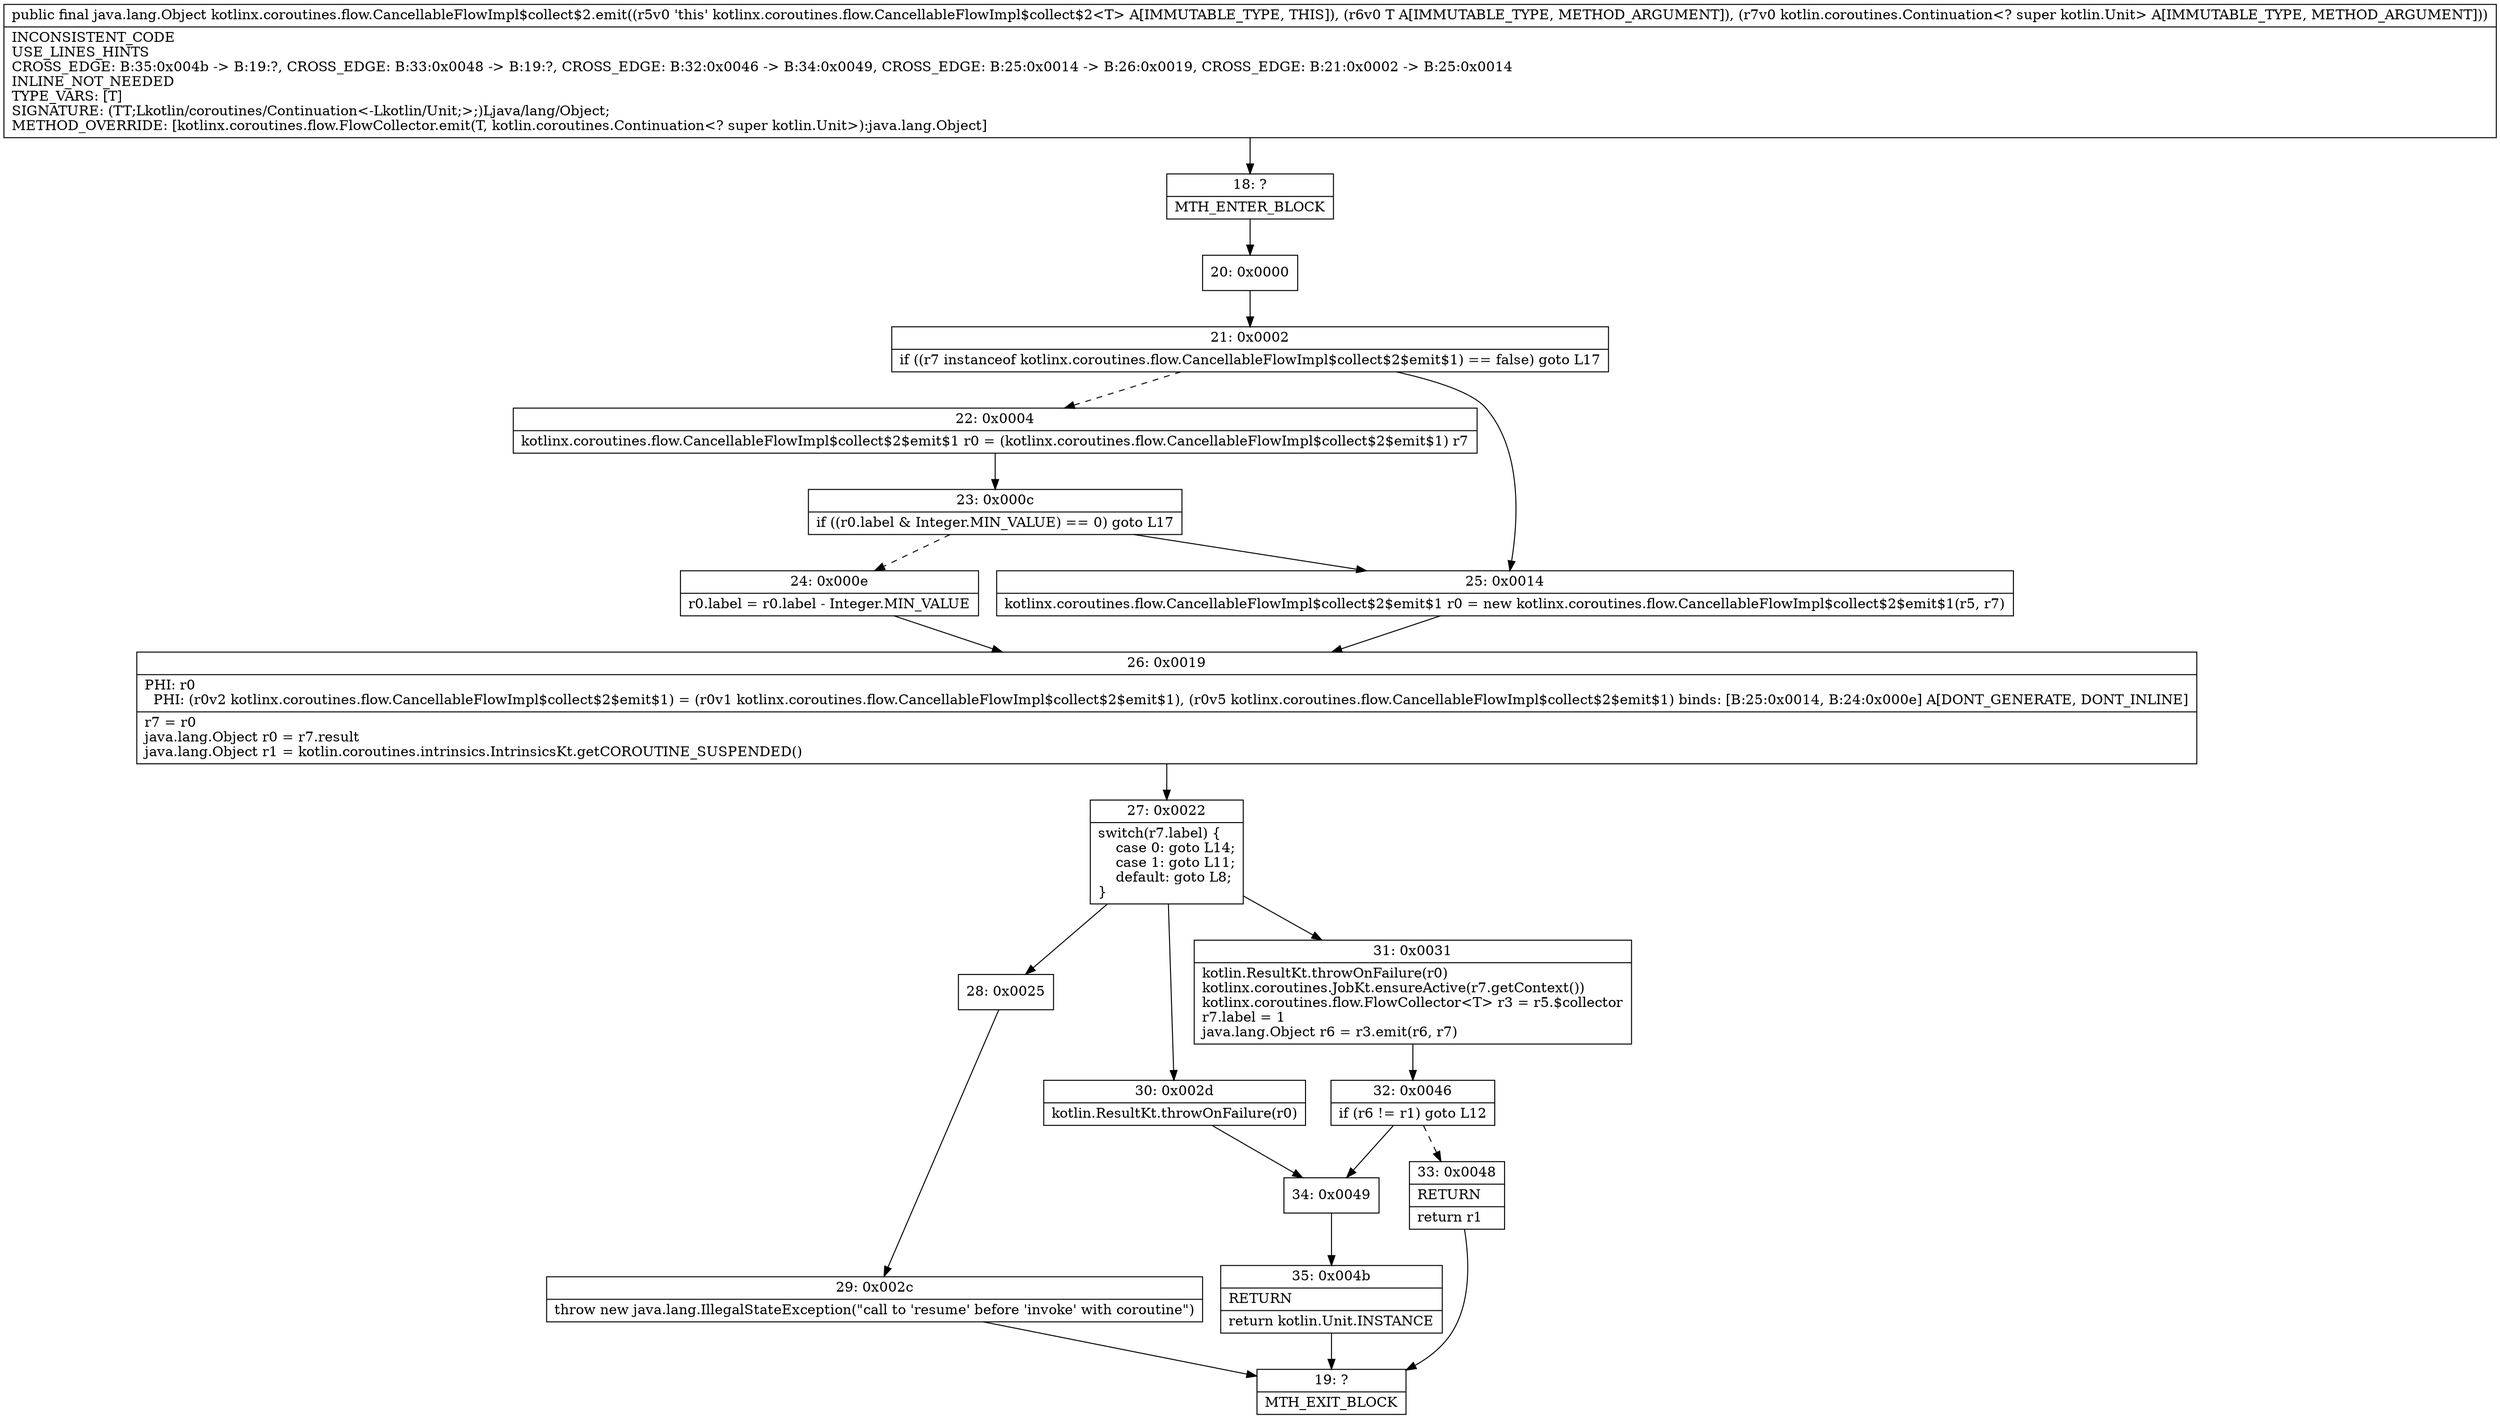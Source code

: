 digraph "CFG forkotlinx.coroutines.flow.CancellableFlowImpl$collect$2.emit(Ljava\/lang\/Object;Lkotlin\/coroutines\/Continuation;)Ljava\/lang\/Object;" {
Node_18 [shape=record,label="{18\:\ ?|MTH_ENTER_BLOCK\l}"];
Node_20 [shape=record,label="{20\:\ 0x0000}"];
Node_21 [shape=record,label="{21\:\ 0x0002|if ((r7 instanceof kotlinx.coroutines.flow.CancellableFlowImpl$collect$2$emit$1) == false) goto L17\l}"];
Node_22 [shape=record,label="{22\:\ 0x0004|kotlinx.coroutines.flow.CancellableFlowImpl$collect$2$emit$1 r0 = (kotlinx.coroutines.flow.CancellableFlowImpl$collect$2$emit$1) r7\l}"];
Node_23 [shape=record,label="{23\:\ 0x000c|if ((r0.label & Integer.MIN_VALUE) == 0) goto L17\l}"];
Node_24 [shape=record,label="{24\:\ 0x000e|r0.label = r0.label \- Integer.MIN_VALUE\l}"];
Node_26 [shape=record,label="{26\:\ 0x0019|PHI: r0 \l  PHI: (r0v2 kotlinx.coroutines.flow.CancellableFlowImpl$collect$2$emit$1) = (r0v1 kotlinx.coroutines.flow.CancellableFlowImpl$collect$2$emit$1), (r0v5 kotlinx.coroutines.flow.CancellableFlowImpl$collect$2$emit$1) binds: [B:25:0x0014, B:24:0x000e] A[DONT_GENERATE, DONT_INLINE]\l|r7 = r0\ljava.lang.Object r0 = r7.result\ljava.lang.Object r1 = kotlin.coroutines.intrinsics.IntrinsicsKt.getCOROUTINE_SUSPENDED()\l}"];
Node_27 [shape=record,label="{27\:\ 0x0022|switch(r7.label) \{\l    case 0: goto L14;\l    case 1: goto L11;\l    default: goto L8;\l\}\l}"];
Node_28 [shape=record,label="{28\:\ 0x0025}"];
Node_29 [shape=record,label="{29\:\ 0x002c|throw new java.lang.IllegalStateException(\"call to 'resume' before 'invoke' with coroutine\")\l}"];
Node_19 [shape=record,label="{19\:\ ?|MTH_EXIT_BLOCK\l}"];
Node_30 [shape=record,label="{30\:\ 0x002d|kotlin.ResultKt.throwOnFailure(r0)\l}"];
Node_34 [shape=record,label="{34\:\ 0x0049}"];
Node_35 [shape=record,label="{35\:\ 0x004b|RETURN\l|return kotlin.Unit.INSTANCE\l}"];
Node_31 [shape=record,label="{31\:\ 0x0031|kotlin.ResultKt.throwOnFailure(r0)\lkotlinx.coroutines.JobKt.ensureActive(r7.getContext())\lkotlinx.coroutines.flow.FlowCollector\<T\> r3 = r5.$collector\lr7.label = 1\ljava.lang.Object r6 = r3.emit(r6, r7)\l}"];
Node_32 [shape=record,label="{32\:\ 0x0046|if (r6 != r1) goto L12\l}"];
Node_33 [shape=record,label="{33\:\ 0x0048|RETURN\l|return r1\l}"];
Node_25 [shape=record,label="{25\:\ 0x0014|kotlinx.coroutines.flow.CancellableFlowImpl$collect$2$emit$1 r0 = new kotlinx.coroutines.flow.CancellableFlowImpl$collect$2$emit$1(r5, r7)\l}"];
MethodNode[shape=record,label="{public final java.lang.Object kotlinx.coroutines.flow.CancellableFlowImpl$collect$2.emit((r5v0 'this' kotlinx.coroutines.flow.CancellableFlowImpl$collect$2\<T\> A[IMMUTABLE_TYPE, THIS]), (r6v0 T A[IMMUTABLE_TYPE, METHOD_ARGUMENT]), (r7v0 kotlin.coroutines.Continuation\<? super kotlin.Unit\> A[IMMUTABLE_TYPE, METHOD_ARGUMENT]))  | INCONSISTENT_CODE\lUSE_LINES_HINTS\lCROSS_EDGE: B:35:0x004b \-\> B:19:?, CROSS_EDGE: B:33:0x0048 \-\> B:19:?, CROSS_EDGE: B:32:0x0046 \-\> B:34:0x0049, CROSS_EDGE: B:25:0x0014 \-\> B:26:0x0019, CROSS_EDGE: B:21:0x0002 \-\> B:25:0x0014\lINLINE_NOT_NEEDED\lTYPE_VARS: [T]\lSIGNATURE: (TT;Lkotlin\/coroutines\/Continuation\<\-Lkotlin\/Unit;\>;)Ljava\/lang\/Object;\lMETHOD_OVERRIDE: [kotlinx.coroutines.flow.FlowCollector.emit(T, kotlin.coroutines.Continuation\<? super kotlin.Unit\>):java.lang.Object]\l}"];
MethodNode -> Node_18;Node_18 -> Node_20;
Node_20 -> Node_21;
Node_21 -> Node_22[style=dashed];
Node_21 -> Node_25;
Node_22 -> Node_23;
Node_23 -> Node_24[style=dashed];
Node_23 -> Node_25;
Node_24 -> Node_26;
Node_26 -> Node_27;
Node_27 -> Node_28;
Node_27 -> Node_30;
Node_27 -> Node_31;
Node_28 -> Node_29;
Node_29 -> Node_19;
Node_30 -> Node_34;
Node_34 -> Node_35;
Node_35 -> Node_19;
Node_31 -> Node_32;
Node_32 -> Node_33[style=dashed];
Node_32 -> Node_34;
Node_33 -> Node_19;
Node_25 -> Node_26;
}

